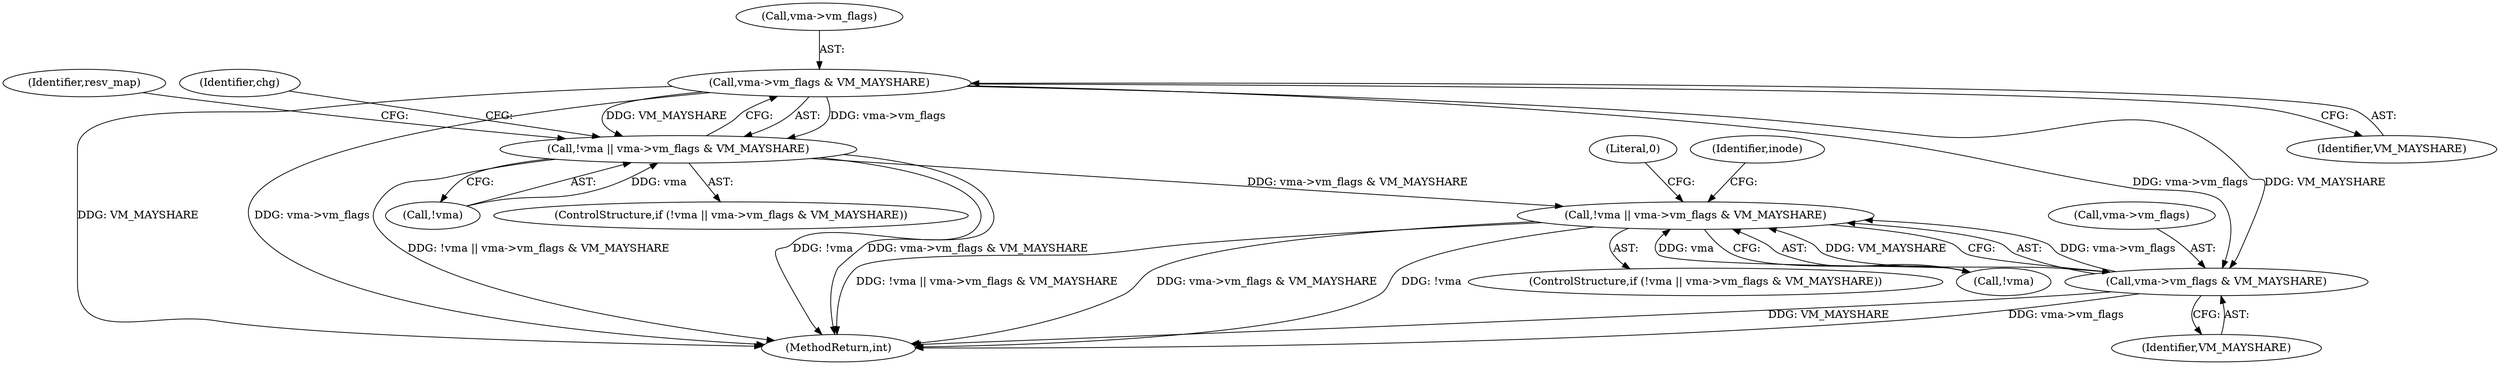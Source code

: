 digraph "0_linux_90481622d75715bfcb68501280a917dbfe516029_6@pointer" {
"1000134" [label="(Call,vma->vm_flags & VM_MAYSHARE)"];
"1000131" [label="(Call,!vma || vma->vm_flags & VM_MAYSHARE)"];
"1000202" [label="(Call,!vma || vma->vm_flags & VM_MAYSHARE)"];
"1000205" [label="(Call,vma->vm_flags & VM_MAYSHARE)"];
"1000201" [label="(ControlStructure,if (!vma || vma->vm_flags & VM_MAYSHARE))"];
"1000135" [label="(Call,vma->vm_flags)"];
"1000221" [label="(MethodReturn,int)"];
"1000203" [label="(Call,!vma)"];
"1000220" [label="(Literal,0)"];
"1000209" [label="(Identifier,VM_MAYSHARE)"];
"1000154" [label="(Identifier,resv_map)"];
"1000131" [label="(Call,!vma || vma->vm_flags & VM_MAYSHARE)"];
"1000206" [label="(Call,vma->vm_flags)"];
"1000132" [label="(Call,!vma)"];
"1000134" [label="(Call,vma->vm_flags & VM_MAYSHARE)"];
"1000140" [label="(Identifier,chg)"];
"1000214" [label="(Identifier,inode)"];
"1000205" [label="(Call,vma->vm_flags & VM_MAYSHARE)"];
"1000202" [label="(Call,!vma || vma->vm_flags & VM_MAYSHARE)"];
"1000138" [label="(Identifier,VM_MAYSHARE)"];
"1000130" [label="(ControlStructure,if (!vma || vma->vm_flags & VM_MAYSHARE))"];
"1000134" -> "1000131"  [label="AST: "];
"1000134" -> "1000138"  [label="CFG: "];
"1000135" -> "1000134"  [label="AST: "];
"1000138" -> "1000134"  [label="AST: "];
"1000131" -> "1000134"  [label="CFG: "];
"1000134" -> "1000221"  [label="DDG: VM_MAYSHARE"];
"1000134" -> "1000221"  [label="DDG: vma->vm_flags"];
"1000134" -> "1000131"  [label="DDG: vma->vm_flags"];
"1000134" -> "1000131"  [label="DDG: VM_MAYSHARE"];
"1000134" -> "1000205"  [label="DDG: vma->vm_flags"];
"1000134" -> "1000205"  [label="DDG: VM_MAYSHARE"];
"1000131" -> "1000130"  [label="AST: "];
"1000131" -> "1000132"  [label="CFG: "];
"1000132" -> "1000131"  [label="AST: "];
"1000140" -> "1000131"  [label="CFG: "];
"1000154" -> "1000131"  [label="CFG: "];
"1000131" -> "1000221"  [label="DDG: !vma"];
"1000131" -> "1000221"  [label="DDG: vma->vm_flags & VM_MAYSHARE"];
"1000131" -> "1000221"  [label="DDG: !vma || vma->vm_flags & VM_MAYSHARE"];
"1000132" -> "1000131"  [label="DDG: vma"];
"1000131" -> "1000202"  [label="DDG: vma->vm_flags & VM_MAYSHARE"];
"1000202" -> "1000201"  [label="AST: "];
"1000202" -> "1000203"  [label="CFG: "];
"1000202" -> "1000205"  [label="CFG: "];
"1000203" -> "1000202"  [label="AST: "];
"1000205" -> "1000202"  [label="AST: "];
"1000214" -> "1000202"  [label="CFG: "];
"1000220" -> "1000202"  [label="CFG: "];
"1000202" -> "1000221"  [label="DDG: vma->vm_flags & VM_MAYSHARE"];
"1000202" -> "1000221"  [label="DDG: !vma"];
"1000202" -> "1000221"  [label="DDG: !vma || vma->vm_flags & VM_MAYSHARE"];
"1000203" -> "1000202"  [label="DDG: vma"];
"1000205" -> "1000202"  [label="DDG: vma->vm_flags"];
"1000205" -> "1000202"  [label="DDG: VM_MAYSHARE"];
"1000205" -> "1000209"  [label="CFG: "];
"1000206" -> "1000205"  [label="AST: "];
"1000209" -> "1000205"  [label="AST: "];
"1000205" -> "1000221"  [label="DDG: VM_MAYSHARE"];
"1000205" -> "1000221"  [label="DDG: vma->vm_flags"];
}
